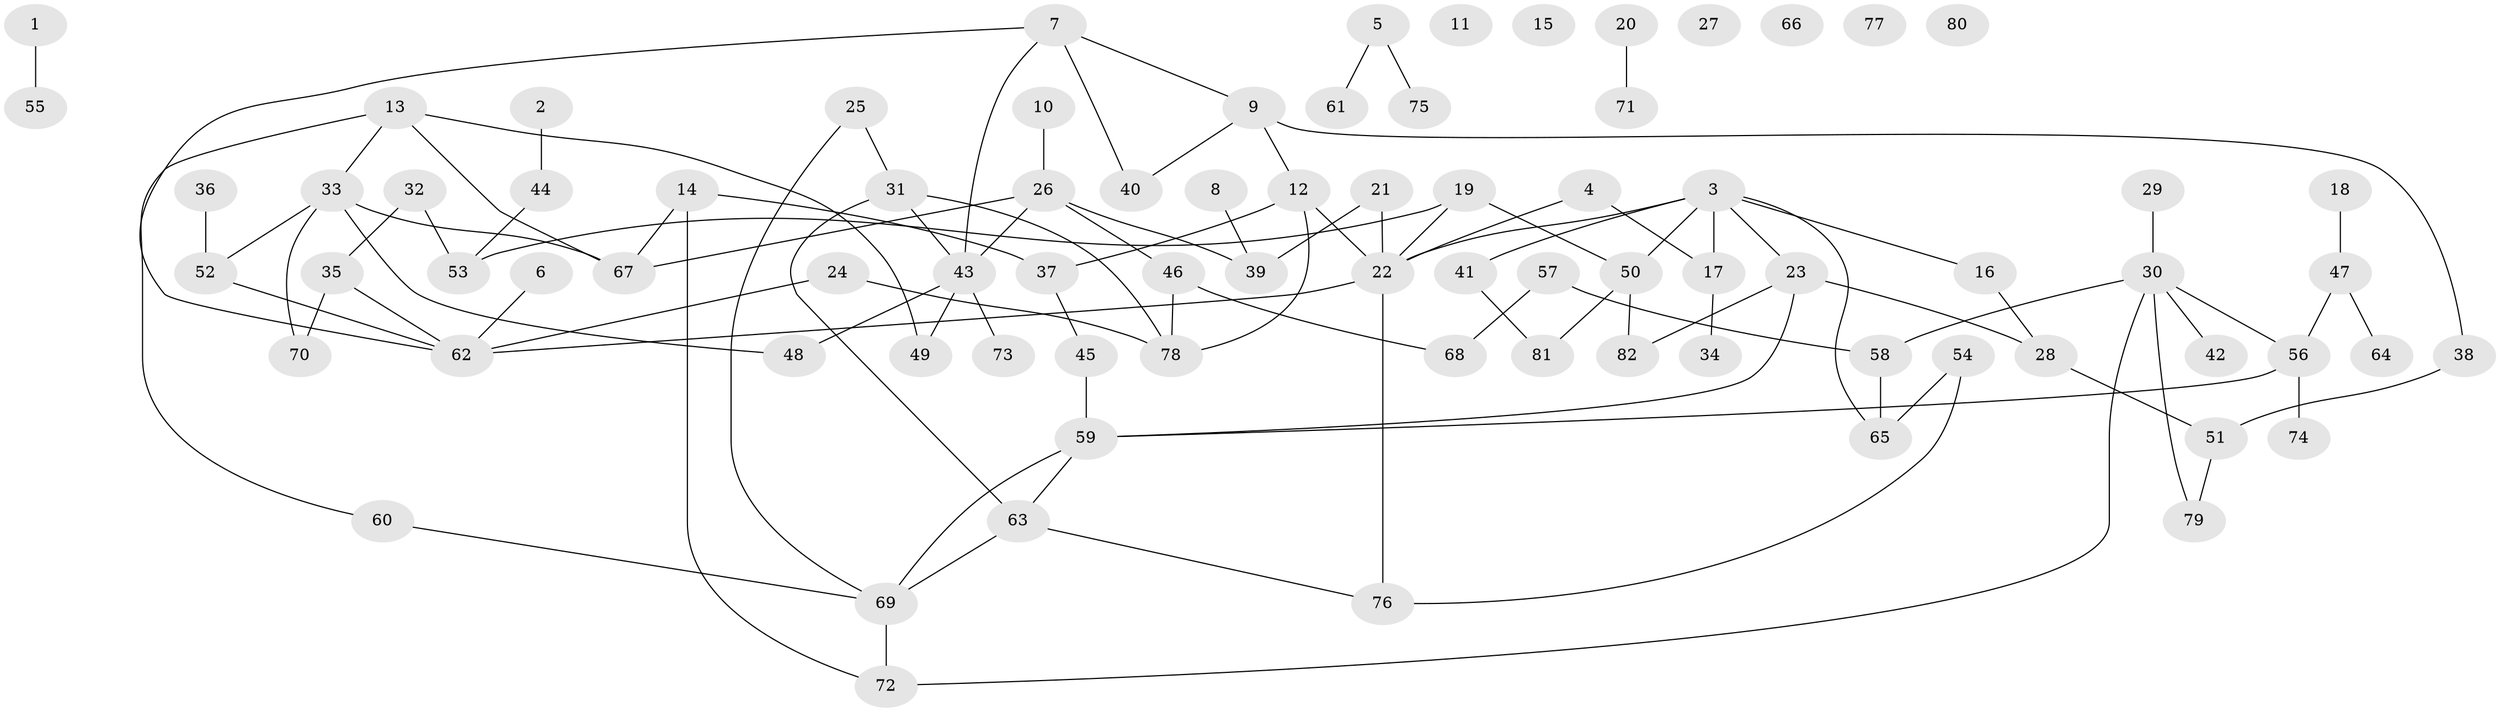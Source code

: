 // coarse degree distribution, {7: 0.04, 3: 0.32, 4: 0.18, 2: 0.16, 1: 0.18, 6: 0.02, 5: 0.1}
// Generated by graph-tools (version 1.1) at 2025/35/03/04/25 23:35:49]
// undirected, 82 vertices, 103 edges
graph export_dot {
  node [color=gray90,style=filled];
  1;
  2;
  3;
  4;
  5;
  6;
  7;
  8;
  9;
  10;
  11;
  12;
  13;
  14;
  15;
  16;
  17;
  18;
  19;
  20;
  21;
  22;
  23;
  24;
  25;
  26;
  27;
  28;
  29;
  30;
  31;
  32;
  33;
  34;
  35;
  36;
  37;
  38;
  39;
  40;
  41;
  42;
  43;
  44;
  45;
  46;
  47;
  48;
  49;
  50;
  51;
  52;
  53;
  54;
  55;
  56;
  57;
  58;
  59;
  60;
  61;
  62;
  63;
  64;
  65;
  66;
  67;
  68;
  69;
  70;
  71;
  72;
  73;
  74;
  75;
  76;
  77;
  78;
  79;
  80;
  81;
  82;
  1 -- 55;
  2 -- 44;
  3 -- 16;
  3 -- 17;
  3 -- 22;
  3 -- 23;
  3 -- 41;
  3 -- 50;
  3 -- 65;
  4 -- 17;
  4 -- 22;
  5 -- 61;
  5 -- 75;
  6 -- 62;
  7 -- 9;
  7 -- 40;
  7 -- 43;
  7 -- 62;
  8 -- 39;
  9 -- 12;
  9 -- 38;
  9 -- 40;
  10 -- 26;
  12 -- 22;
  12 -- 37;
  12 -- 78;
  13 -- 33;
  13 -- 49;
  13 -- 60;
  13 -- 67;
  14 -- 37;
  14 -- 67;
  14 -- 72;
  16 -- 28;
  17 -- 34;
  18 -- 47;
  19 -- 22;
  19 -- 50;
  19 -- 53;
  20 -- 71;
  21 -- 22;
  21 -- 39;
  22 -- 62;
  22 -- 76;
  23 -- 28;
  23 -- 59;
  23 -- 82;
  24 -- 62;
  24 -- 78;
  25 -- 31;
  25 -- 69;
  26 -- 39;
  26 -- 43;
  26 -- 46;
  26 -- 67;
  28 -- 51;
  29 -- 30;
  30 -- 42;
  30 -- 56;
  30 -- 58;
  30 -- 72;
  30 -- 79;
  31 -- 43;
  31 -- 63;
  31 -- 78;
  32 -- 35;
  32 -- 53;
  33 -- 48;
  33 -- 52;
  33 -- 67;
  33 -- 70;
  35 -- 62;
  35 -- 70;
  36 -- 52;
  37 -- 45;
  38 -- 51;
  41 -- 81;
  43 -- 48;
  43 -- 49;
  43 -- 73;
  44 -- 53;
  45 -- 59;
  46 -- 68;
  46 -- 78;
  47 -- 56;
  47 -- 64;
  50 -- 81;
  50 -- 82;
  51 -- 79;
  52 -- 62;
  54 -- 65;
  54 -- 76;
  56 -- 59;
  56 -- 74;
  57 -- 58;
  57 -- 68;
  58 -- 65;
  59 -- 63;
  59 -- 69;
  60 -- 69;
  63 -- 69;
  63 -- 76;
  69 -- 72;
}
